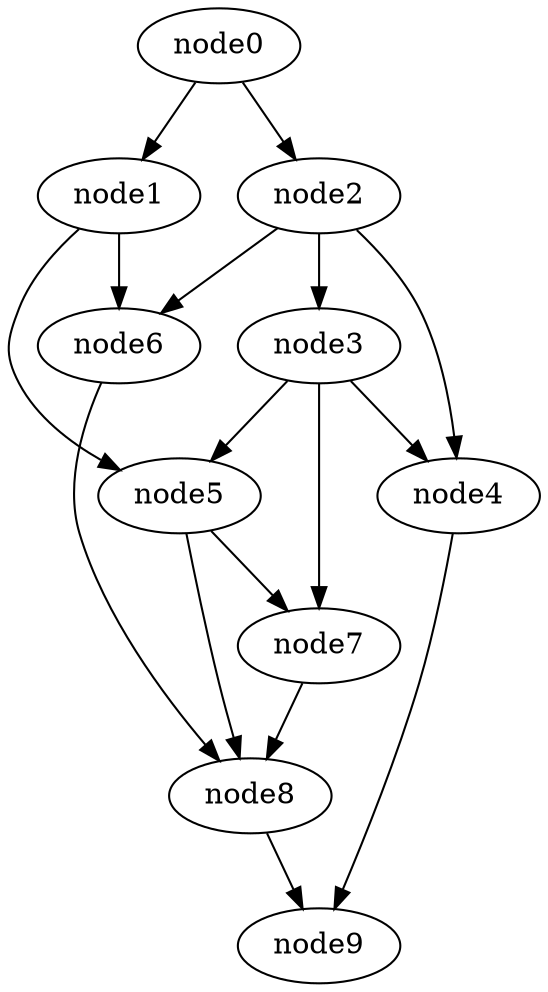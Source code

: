 digraph g{
	node9
	node8 -> node9
	node7 -> node8
	node6 -> node8
	node5 -> node8
	node5 -> node7
	node4 -> node9
	node3 -> node7
	node3 -> node5
	node3 -> node4
	node2 -> node6
	node2 -> node4
	node2 -> node3
	node1 -> node6
	node1 -> node5
	node0 -> node2
	node0 -> node1
}
